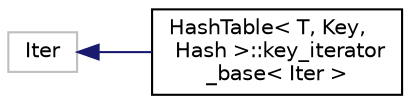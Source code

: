 digraph "Graphical Class Hierarchy"
{
  bgcolor="transparent";
  edge [fontname="Helvetica",fontsize="10",labelfontname="Helvetica",labelfontsize="10"];
  node [fontname="Helvetica",fontsize="10",shape=record];
  rankdir="LR";
  Node1 [label="Iter",height=0.2,width=0.4,color="grey75"];
  Node1 -> Node2 [dir="back",color="midnightblue",fontsize="10",style="solid",fontname="Helvetica"];
  Node2 [label="HashTable\< T, Key,\l Hash \>::key_iterator\l_base\< Iter \>",height=0.2,width=0.4,color="black",URL="$classFoam_1_1HashTable_1_1key__iterator__base.html",tooltip="An iterator wrapper for returning a reference to the key. "];
}
